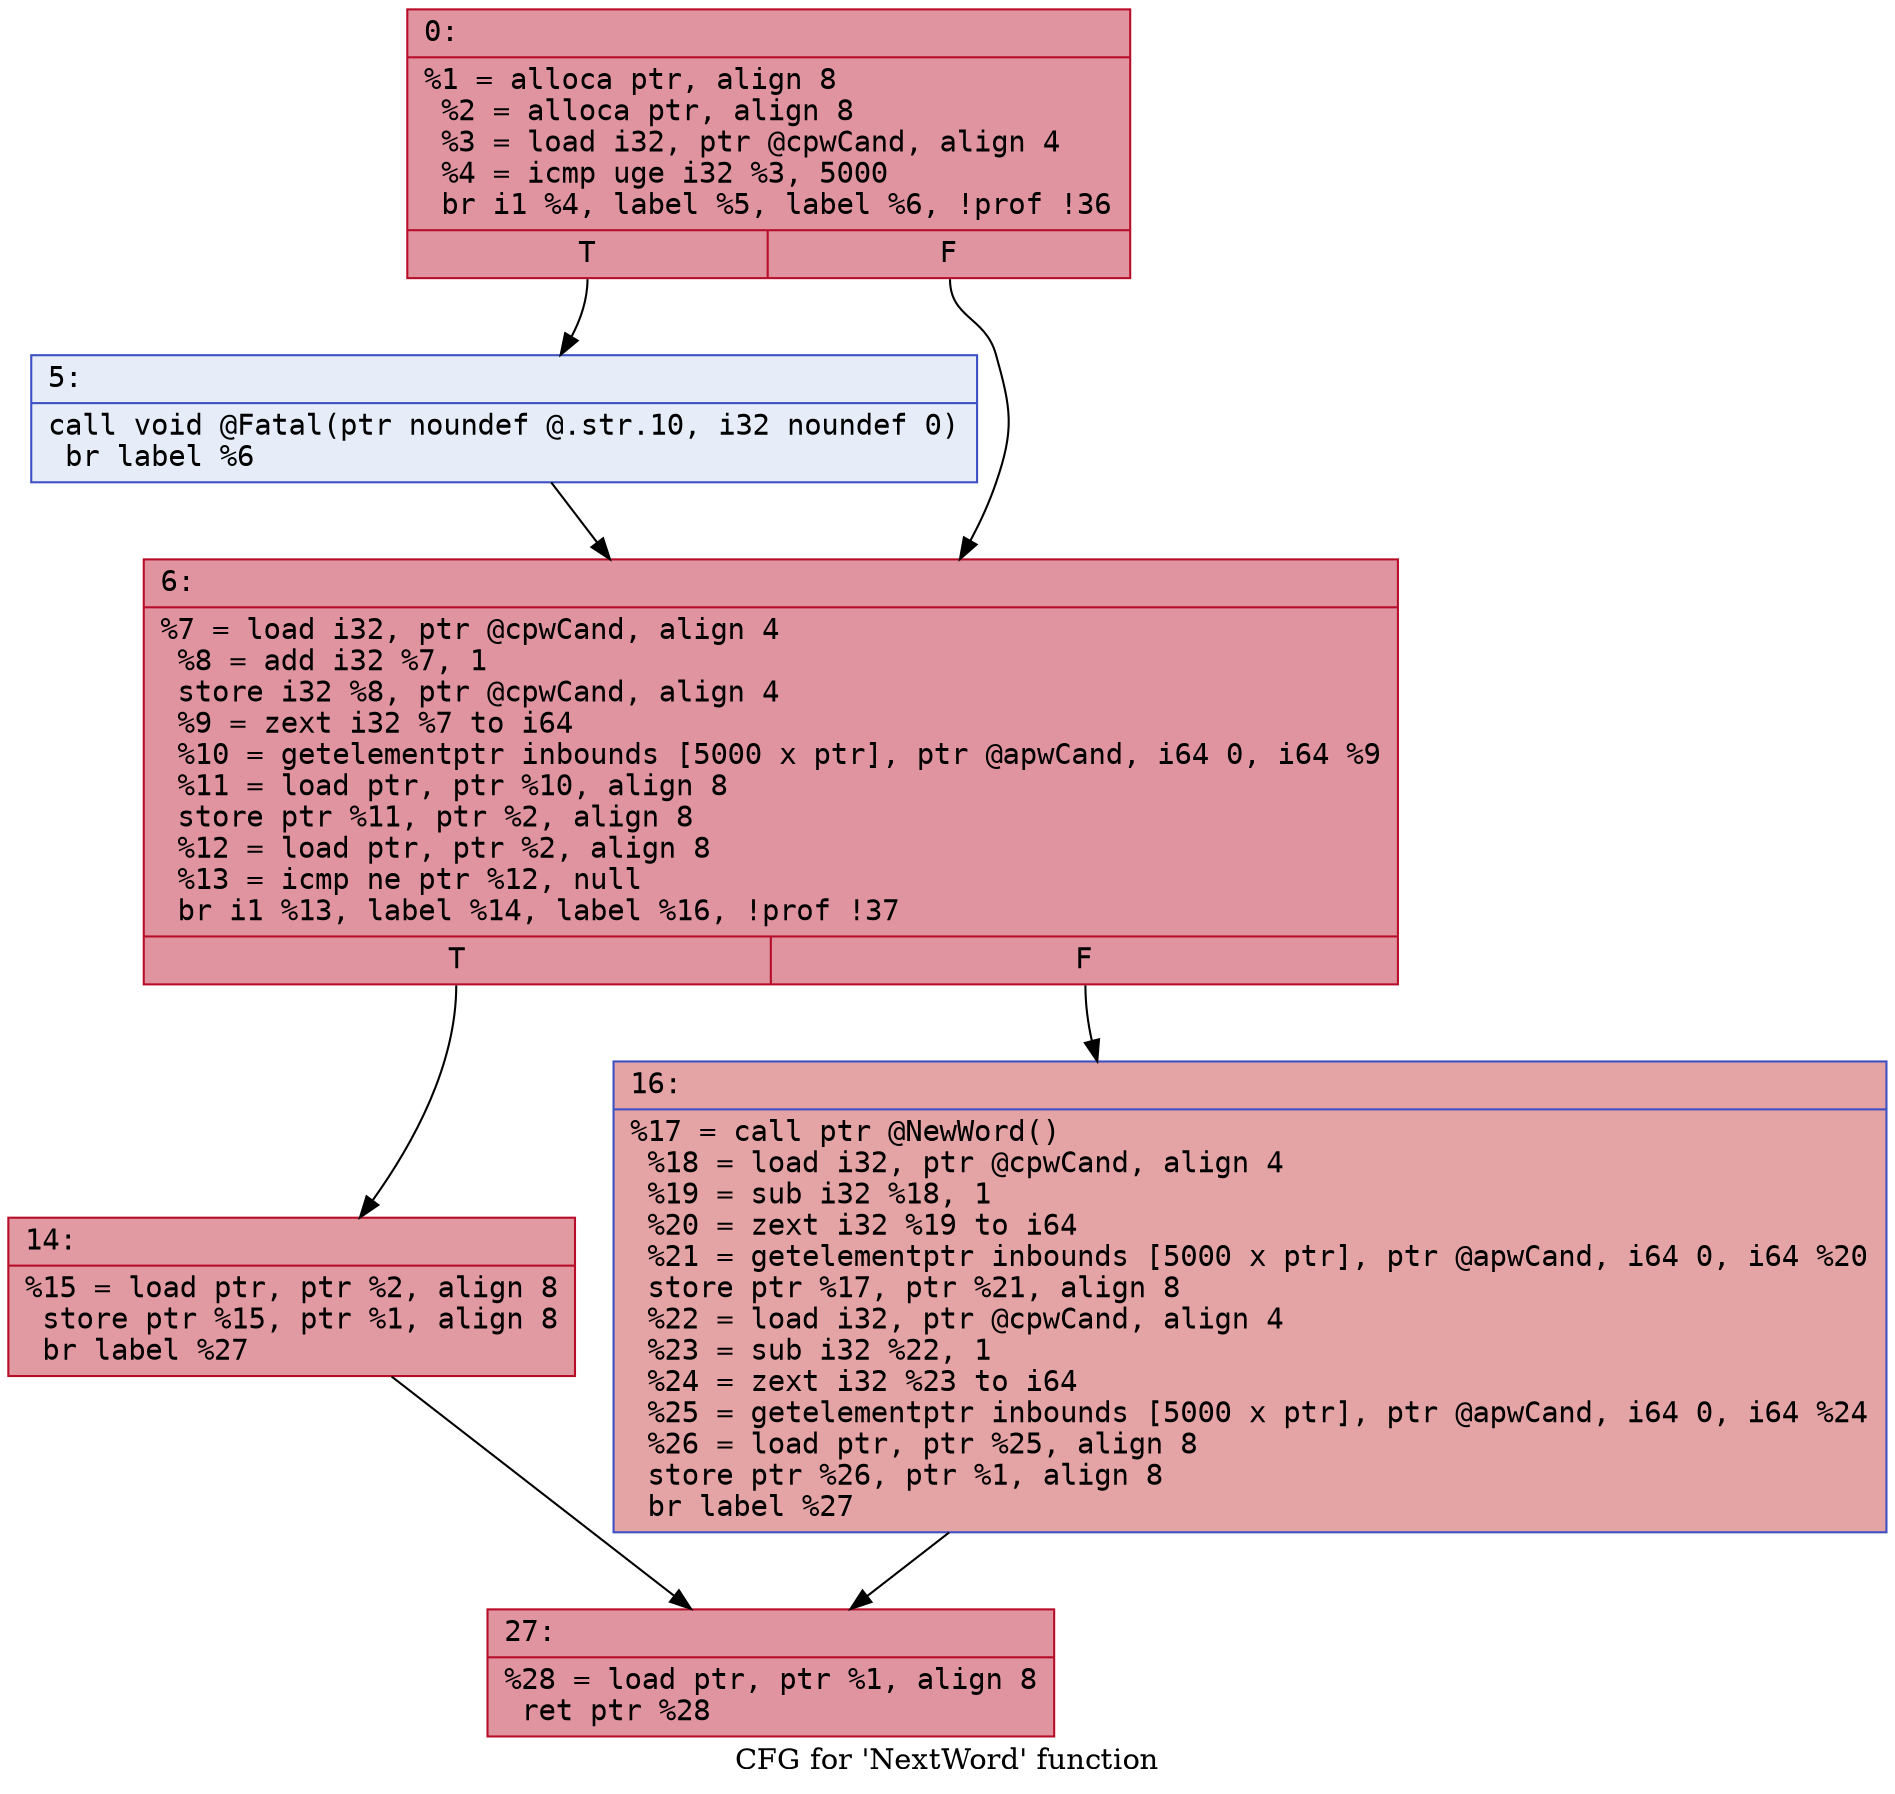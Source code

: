 digraph "CFG for 'NextWord' function" {
	label="CFG for 'NextWord' function";

	Node0x56107a831b50 [shape=record,color="#b70d28ff", style=filled, fillcolor="#b70d2870" fontname="Courier",label="{0:\l|  %1 = alloca ptr, align 8\l  %2 = alloca ptr, align 8\l  %3 = load i32, ptr @cpwCand, align 4\l  %4 = icmp uge i32 %3, 5000\l  br i1 %4, label %5, label %6, !prof !36\l|{<s0>T|<s1>F}}"];
	Node0x56107a831b50:s0 -> Node0x56107a831be0[tooltip="0 -> 5\nProbability 0.00%" ];
	Node0x56107a831b50:s1 -> Node0x56107a831c30[tooltip="0 -> 6\nProbability 100.00%" ];
	Node0x56107a831be0 [shape=record,color="#3d50c3ff", style=filled, fillcolor="#c7d7f070" fontname="Courier",label="{5:\l|  call void @Fatal(ptr noundef @.str.10, i32 noundef 0)\l  br label %6\l}"];
	Node0x56107a831be0 -> Node0x56107a831c30[tooltip="5 -> 6\nProbability 100.00%" ];
	Node0x56107a831c30 [shape=record,color="#b70d28ff", style=filled, fillcolor="#b70d2870" fontname="Courier",label="{6:\l|  %7 = load i32, ptr @cpwCand, align 4\l  %8 = add i32 %7, 1\l  store i32 %8, ptr @cpwCand, align 4\l  %9 = zext i32 %7 to i64\l  %10 = getelementptr inbounds [5000 x ptr], ptr @apwCand, i64 0, i64 %9\l  %11 = load ptr, ptr %10, align 8\l  store ptr %11, ptr %2, align 8\l  %12 = load ptr, ptr %2, align 8\l  %13 = icmp ne ptr %12, null\l  br i1 %13, label %14, label %16, !prof !37\l|{<s0>T|<s1>F}}"];
	Node0x56107a831c30:s0 -> Node0x56107a831c80[tooltip="6 -> 14\nProbability 67.60%" ];
	Node0x56107a831c30:s1 -> Node0x56107a831cd0[tooltip="6 -> 16\nProbability 32.40%" ];
	Node0x56107a831c80 [shape=record,color="#b70d28ff", style=filled, fillcolor="#bb1b2c70" fontname="Courier",label="{14:\l|  %15 = load ptr, ptr %2, align 8\l  store ptr %15, ptr %1, align 8\l  br label %27\l}"];
	Node0x56107a831c80 -> Node0x56107a831d20[tooltip="14 -> 27\nProbability 100.00%" ];
	Node0x56107a831cd0 [shape=record,color="#3d50c3ff", style=filled, fillcolor="#c32e3170" fontname="Courier",label="{16:\l|  %17 = call ptr @NewWord()\l  %18 = load i32, ptr @cpwCand, align 4\l  %19 = sub i32 %18, 1\l  %20 = zext i32 %19 to i64\l  %21 = getelementptr inbounds [5000 x ptr], ptr @apwCand, i64 0, i64 %20\l  store ptr %17, ptr %21, align 8\l  %22 = load i32, ptr @cpwCand, align 4\l  %23 = sub i32 %22, 1\l  %24 = zext i32 %23 to i64\l  %25 = getelementptr inbounds [5000 x ptr], ptr @apwCand, i64 0, i64 %24\l  %26 = load ptr, ptr %25, align 8\l  store ptr %26, ptr %1, align 8\l  br label %27\l}"];
	Node0x56107a831cd0 -> Node0x56107a831d20[tooltip="16 -> 27\nProbability 100.00%" ];
	Node0x56107a831d20 [shape=record,color="#b70d28ff", style=filled, fillcolor="#b70d2870" fontname="Courier",label="{27:\l|  %28 = load ptr, ptr %1, align 8\l  ret ptr %28\l}"];
}

